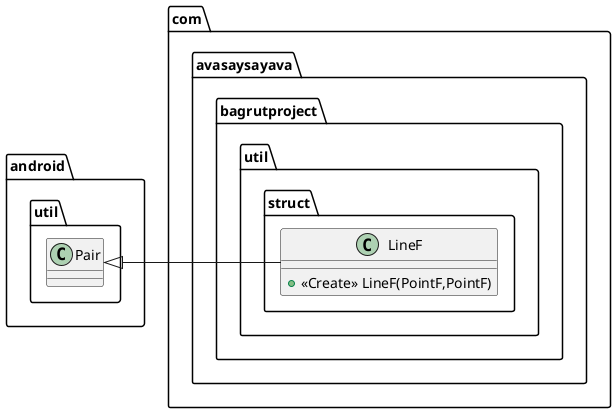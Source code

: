 @startuml
class com.avasaysayava.bagrutproject.util.struct.LineF {
+ <<Create>> LineF(PointF,PointF)
}



android.util.Pair <|- com.avasaysayava.bagrutproject.util.struct.LineF
@enduml